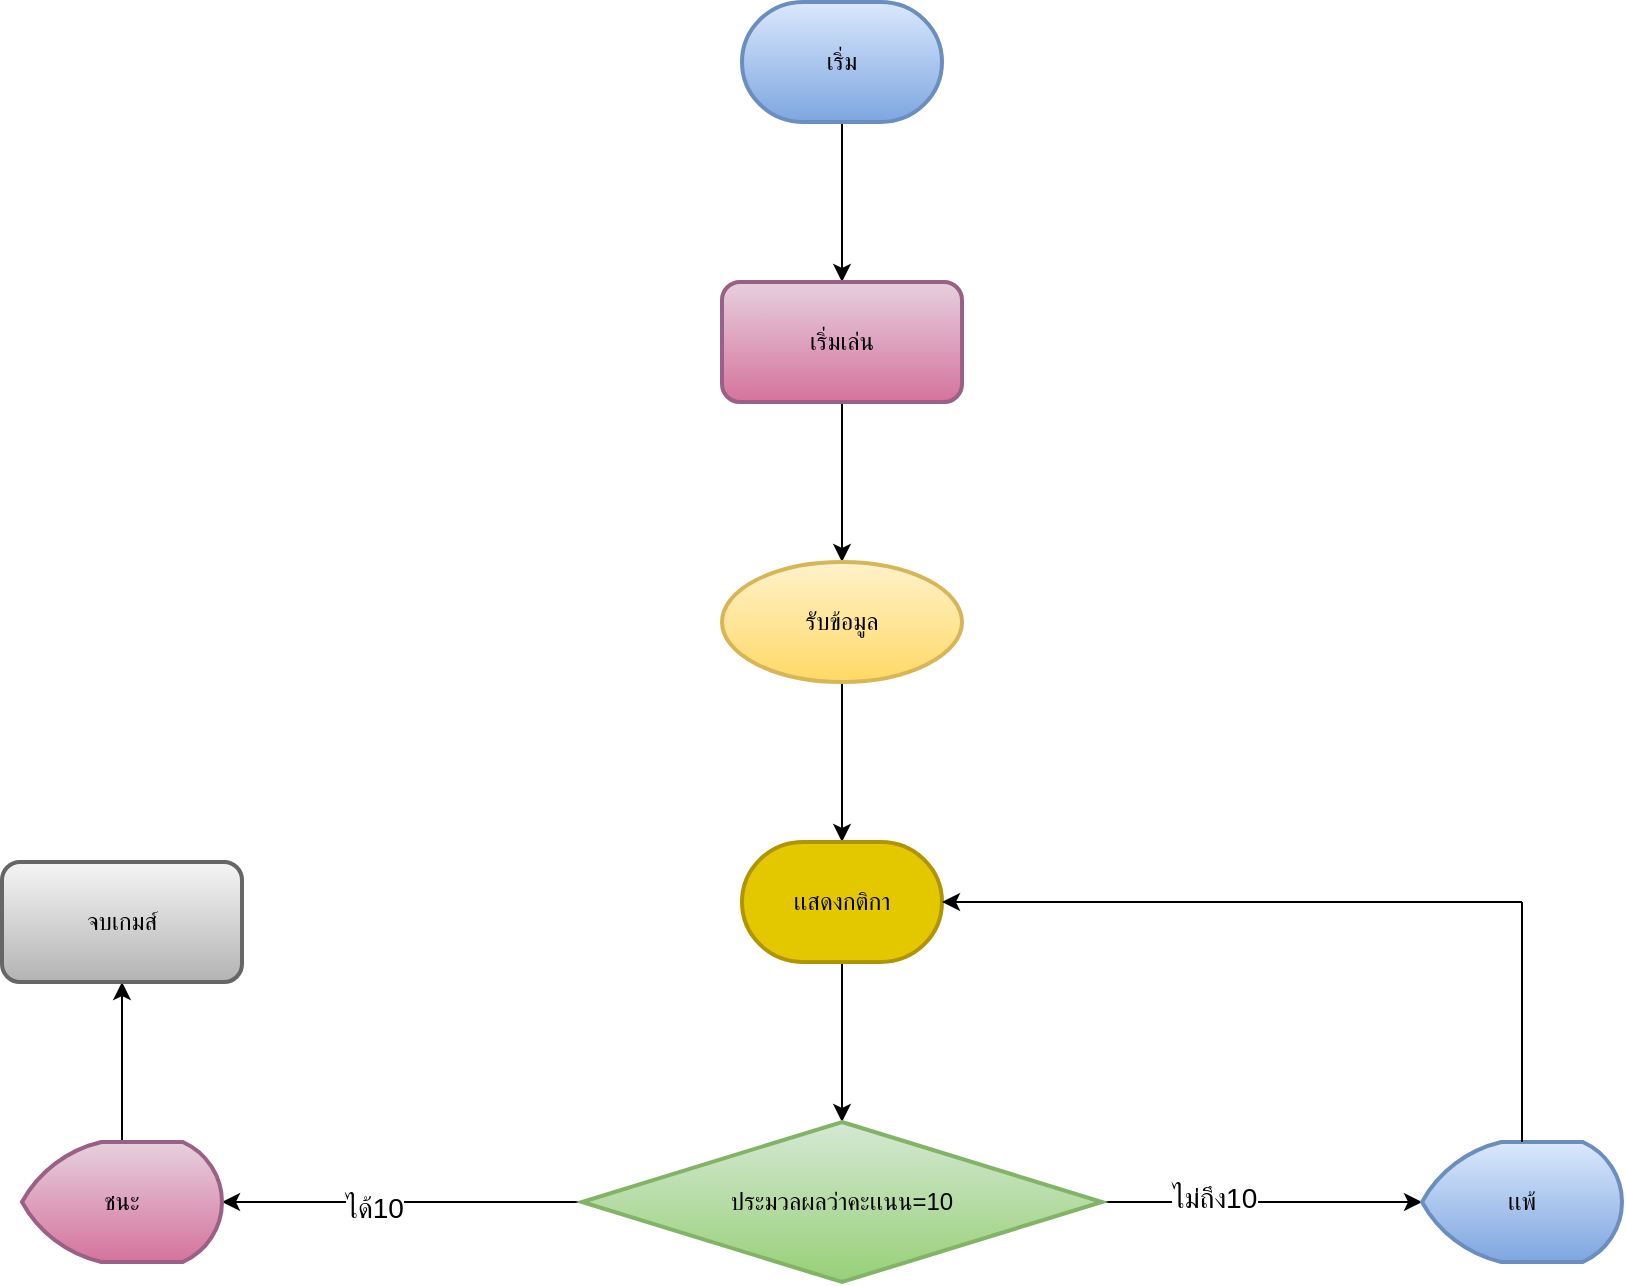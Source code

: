 <mxfile version="20.6.0" type="github"><diagram id="Hl2xgVutaNw5B6V-ru6-" name="Page-1"><mxGraphModel dx="2090" dy="677" grid="1" gridSize="10" guides="1" tooltips="1" connect="1" arrows="1" fold="1" page="1" pageScale="1" pageWidth="850" pageHeight="1100" math="0" shadow="0"><root><mxCell id="0"/><mxCell id="1" parent="0"/><mxCell id="D7x18PsOu5_67F_amJtb-3" value="" style="edgeStyle=orthogonalEdgeStyle;rounded=0;orthogonalLoop=1;jettySize=auto;html=1;" edge="1" parent="1" source="D7x18PsOu5_67F_amJtb-1" target="D7x18PsOu5_67F_amJtb-2"><mxGeometry relative="1" as="geometry"/></mxCell><mxCell id="D7x18PsOu5_67F_amJtb-1" value="เริ่ม" style="strokeWidth=2;html=1;shape=mxgraph.flowchart.terminator;whiteSpace=wrap;fillColor=#dae8fc;gradientColor=#7ea6e0;strokeColor=#6c8ebf;" vertex="1" parent="1"><mxGeometry x="360" y="130" width="100" height="60" as="geometry"/></mxCell><mxCell id="D7x18PsOu5_67F_amJtb-5" value="" style="edgeStyle=orthogonalEdgeStyle;rounded=0;orthogonalLoop=1;jettySize=auto;html=1;" edge="1" parent="1" source="D7x18PsOu5_67F_amJtb-2" target="D7x18PsOu5_67F_amJtb-4"><mxGeometry relative="1" as="geometry"/></mxCell><mxCell id="D7x18PsOu5_67F_amJtb-2" value="เริ่มเล่น" style="rounded=1;whiteSpace=wrap;html=1;fillColor=#e6d0de;strokeColor=#996185;strokeWidth=2;gradientColor=#d5739d;" vertex="1" parent="1"><mxGeometry x="350" y="270" width="120" height="60" as="geometry"/></mxCell><mxCell id="D7x18PsOu5_67F_amJtb-7" style="edgeStyle=orthogonalEdgeStyle;rounded=0;orthogonalLoop=1;jettySize=auto;html=1;entryX=0.5;entryY=0;entryDx=0;entryDy=0;entryPerimeter=0;" edge="1" parent="1" source="D7x18PsOu5_67F_amJtb-4" target="D7x18PsOu5_67F_amJtb-6"><mxGeometry relative="1" as="geometry"/></mxCell><mxCell id="D7x18PsOu5_67F_amJtb-4" value="รับข้อมูล" style="ellipse;whiteSpace=wrap;html=1;fillColor=#fff2cc;strokeColor=#d6b656;rounded=1;strokeWidth=2;gradientColor=#ffd966;" vertex="1" parent="1"><mxGeometry x="350" y="410" width="120" height="60" as="geometry"/></mxCell><mxCell id="D7x18PsOu5_67F_amJtb-9" value="" style="edgeStyle=orthogonalEdgeStyle;rounded=0;orthogonalLoop=1;jettySize=auto;html=1;" edge="1" parent="1" source="D7x18PsOu5_67F_amJtb-6" target="D7x18PsOu5_67F_amJtb-8"><mxGeometry relative="1" as="geometry"/></mxCell><mxCell id="D7x18PsOu5_67F_amJtb-6" value="เเสดงกติกา" style="strokeWidth=2;html=1;shape=mxgraph.flowchart.terminator;whiteSpace=wrap;fillColor=#e3c800;fontColor=#000000;strokeColor=#B09500;" vertex="1" parent="1"><mxGeometry x="360" y="550" width="100" height="60" as="geometry"/></mxCell><mxCell id="D7x18PsOu5_67F_amJtb-12" style="edgeStyle=orthogonalEdgeStyle;rounded=0;orthogonalLoop=1;jettySize=auto;html=1;entryX=0;entryY=0.5;entryDx=0;entryDy=0;entryPerimeter=0;" edge="1" parent="1" source="D7x18PsOu5_67F_amJtb-8" target="D7x18PsOu5_67F_amJtb-11"><mxGeometry relative="1" as="geometry"/></mxCell><mxCell id="D7x18PsOu5_67F_amJtb-18" value="&lt;font style=&quot;font-size: 14px;&quot;&gt;ไม่ถึง10&lt;/font&gt;" style="edgeLabel;html=1;align=center;verticalAlign=middle;resizable=0;points=[];" vertex="1" connectable="0" parent="D7x18PsOu5_67F_amJtb-12"><mxGeometry x="-0.3" y="2" relative="1" as="geometry"><mxPoint as="offset"/></mxGeometry></mxCell><mxCell id="D7x18PsOu5_67F_amJtb-13" style="edgeStyle=orthogonalEdgeStyle;rounded=0;orthogonalLoop=1;jettySize=auto;html=1;entryX=1;entryY=0.5;entryDx=0;entryDy=0;entryPerimeter=0;" edge="1" parent="1" source="D7x18PsOu5_67F_amJtb-8" target="D7x18PsOu5_67F_amJtb-10"><mxGeometry relative="1" as="geometry"/></mxCell><mxCell id="D7x18PsOu5_67F_amJtb-19" value="ได้10" style="edgeLabel;html=1;align=center;verticalAlign=middle;resizable=0;points=[];fontSize=14;" vertex="1" connectable="0" parent="D7x18PsOu5_67F_amJtb-13"><mxGeometry x="0.157" y="3" relative="1" as="geometry"><mxPoint as="offset"/></mxGeometry></mxCell><mxCell id="D7x18PsOu5_67F_amJtb-8" value="ประมวลผลว่าคะเเนน=10" style="rhombus;whiteSpace=wrap;html=1;fillColor=#d5e8d4;strokeColor=#82b366;strokeWidth=2;gradientColor=#97d077;" vertex="1" parent="1"><mxGeometry x="280" y="690" width="260" height="80" as="geometry"/></mxCell><mxCell id="D7x18PsOu5_67F_amJtb-21" value="" style="edgeStyle=orthogonalEdgeStyle;rounded=0;orthogonalLoop=1;jettySize=auto;html=1;fontSize=14;" edge="1" parent="1" source="D7x18PsOu5_67F_amJtb-10" target="D7x18PsOu5_67F_amJtb-20"><mxGeometry relative="1" as="geometry"/></mxCell><mxCell id="D7x18PsOu5_67F_amJtb-10" value="ชนะ" style="strokeWidth=2;html=1;shape=mxgraph.flowchart.display;whiteSpace=wrap;fillColor=#e6d0de;gradientColor=#d5739d;strokeColor=#996185;" vertex="1" parent="1"><mxGeometry y="700" width="100" height="60" as="geometry"/></mxCell><mxCell id="D7x18PsOu5_67F_amJtb-11" value="เเพ้" style="strokeWidth=2;html=1;shape=mxgraph.flowchart.display;whiteSpace=wrap;fillColor=#dae8fc;gradientColor=#7ea6e0;strokeColor=#6c8ebf;" vertex="1" parent="1"><mxGeometry x="700" y="700" width="100" height="60" as="geometry"/></mxCell><mxCell id="D7x18PsOu5_67F_amJtb-16" value="" style="endArrow=none;html=1;rounded=0;exitX=0.5;exitY=0;exitDx=0;exitDy=0;exitPerimeter=0;" edge="1" parent="1" source="D7x18PsOu5_67F_amJtb-11"><mxGeometry width="50" height="50" relative="1" as="geometry"><mxPoint x="390" y="680" as="sourcePoint"/><mxPoint x="750" y="580" as="targetPoint"/></mxGeometry></mxCell><mxCell id="D7x18PsOu5_67F_amJtb-17" value="" style="endArrow=classic;html=1;rounded=0;entryX=1;entryY=0.5;entryDx=0;entryDy=0;entryPerimeter=0;" edge="1" parent="1" target="D7x18PsOu5_67F_amJtb-6"><mxGeometry width="50" height="50" relative="1" as="geometry"><mxPoint x="750" y="580" as="sourcePoint"/><mxPoint x="440" y="630" as="targetPoint"/></mxGeometry></mxCell><mxCell id="D7x18PsOu5_67F_amJtb-20" value="จบเกมส์" style="rounded=1;whiteSpace=wrap;html=1;strokeWidth=2;fillColor=#f5f5f5;gradientColor=#b3b3b3;strokeColor=#666666;" vertex="1" parent="1"><mxGeometry x="-10" y="560" width="120" height="60" as="geometry"/></mxCell></root></mxGraphModel></diagram></mxfile>